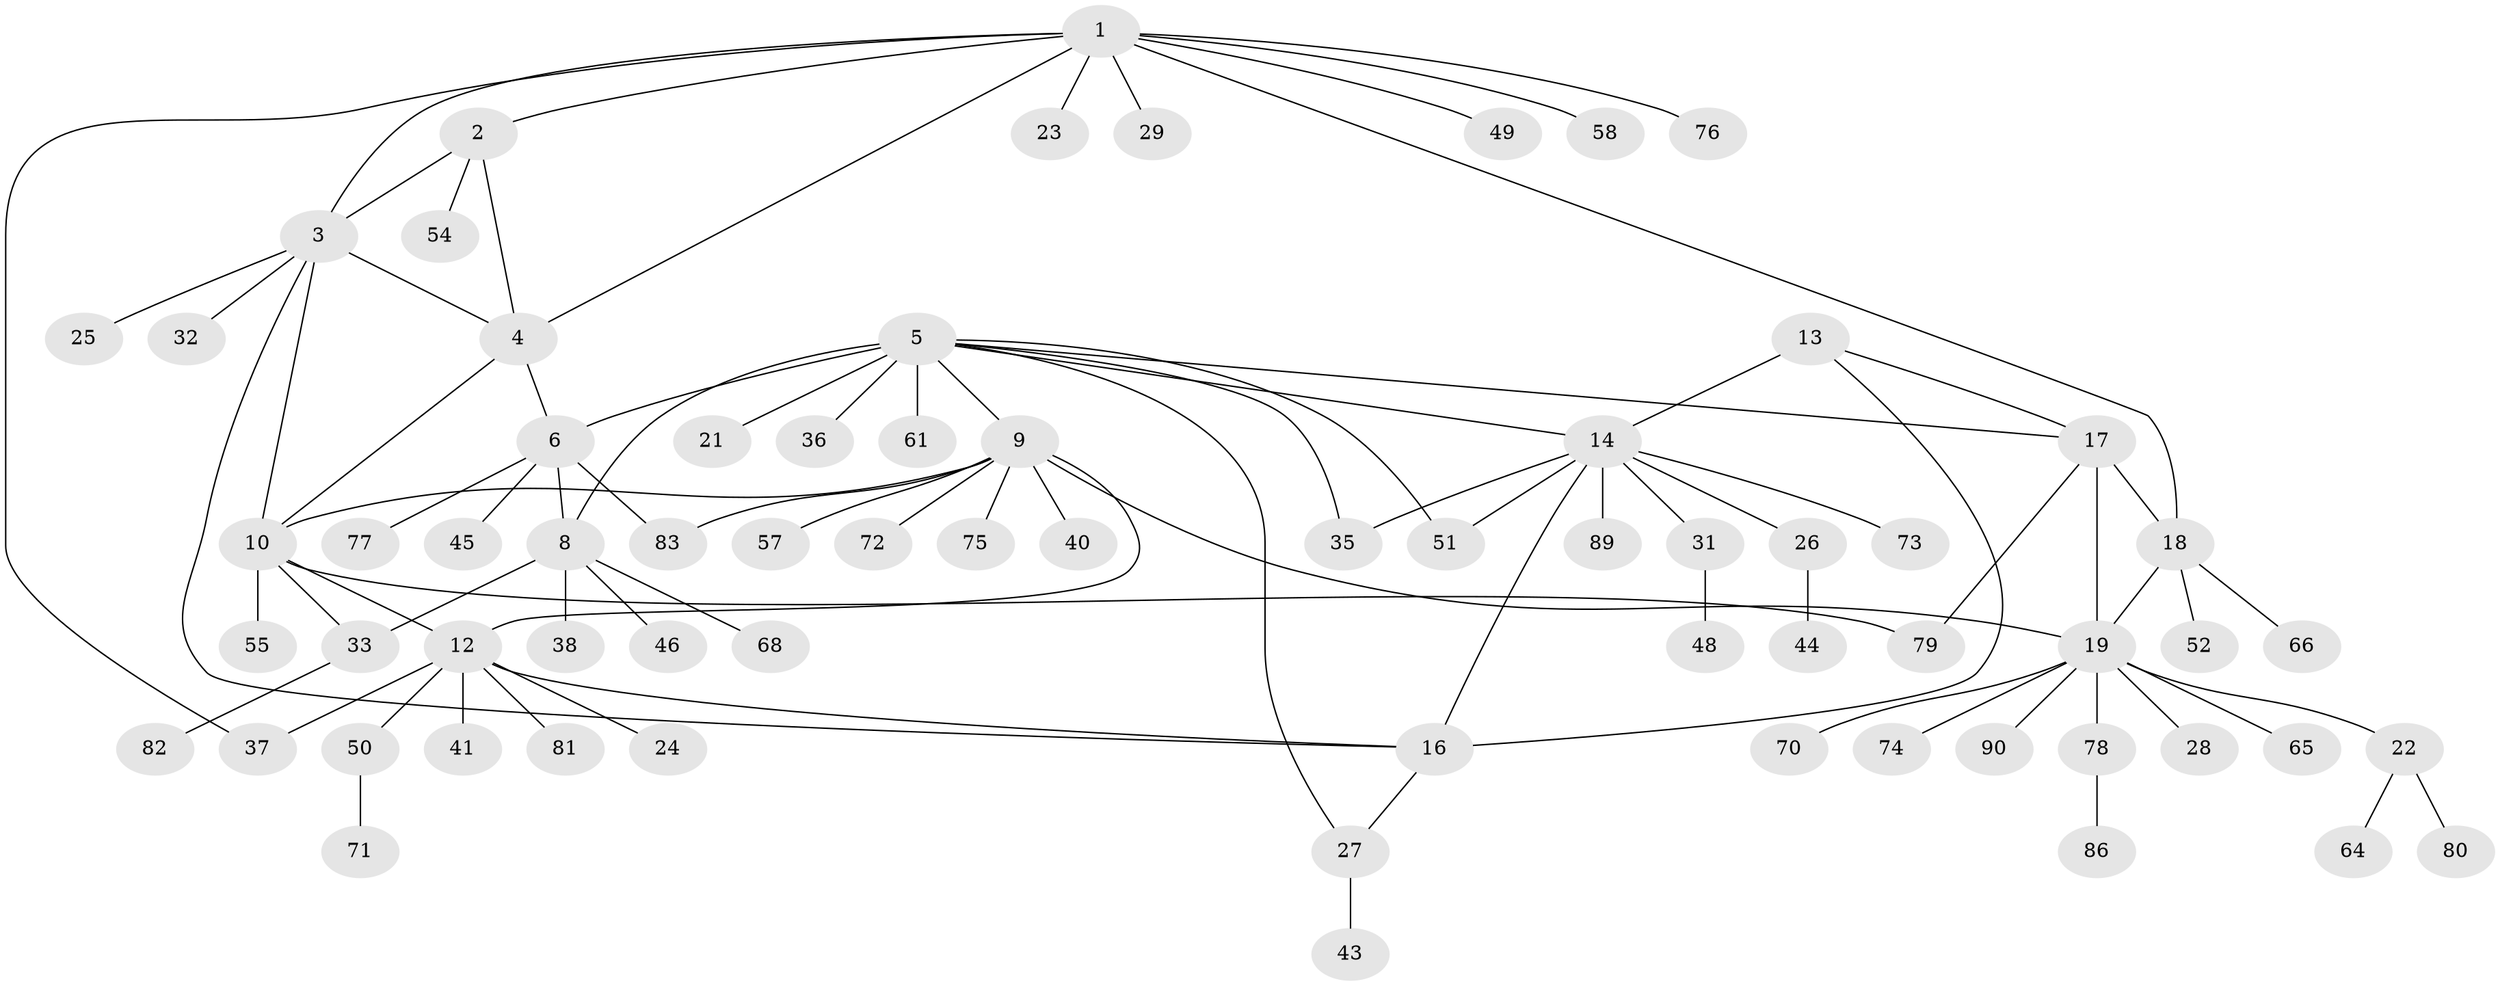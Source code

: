 // original degree distribution, {11: 0.011111111111111112, 5: 0.03333333333333333, 7: 0.044444444444444446, 6: 0.06666666666666667, 9: 0.022222222222222223, 8: 0.022222222222222223, 3: 0.05555555555555555, 12: 0.011111111111111112, 1: 0.5222222222222223, 2: 0.2111111111111111}
// Generated by graph-tools (version 1.1) at 2025/11/02/27/25 16:11:33]
// undirected, 69 vertices, 89 edges
graph export_dot {
graph [start="1"]
  node [color=gray90,style=filled];
  1 [super="+69"];
  2 [super="+87"];
  3 [super="+39"];
  4 [super="+63"];
  5 [super="+7"];
  6 [super="+59"];
  8 [super="+34"];
  9 [super="+11"];
  10;
  12 [super="+42"];
  13 [super="+84"];
  14 [super="+15"];
  16;
  17 [super="+20"];
  18 [super="+47"];
  19 [super="+30"];
  21;
  22 [super="+53"];
  23;
  24;
  25;
  26;
  27 [super="+62"];
  28 [super="+56"];
  29;
  31;
  32;
  33 [super="+67"];
  35;
  36;
  37;
  38;
  40;
  41;
  43;
  44;
  45;
  46;
  48;
  49;
  50 [super="+60"];
  51;
  52;
  54;
  55;
  57;
  58;
  61;
  64;
  65;
  66;
  68;
  70;
  71;
  72;
  73;
  74;
  75;
  76;
  77 [super="+85"];
  78;
  79 [super="+88"];
  80;
  81;
  82;
  83;
  86;
  89;
  90;
  1 -- 2;
  1 -- 3;
  1 -- 4;
  1 -- 18;
  1 -- 23;
  1 -- 29;
  1 -- 37;
  1 -- 49;
  1 -- 58;
  1 -- 76;
  2 -- 3;
  2 -- 4;
  2 -- 54;
  3 -- 4;
  3 -- 16;
  3 -- 25;
  3 -- 32;
  3 -- 10;
  4 -- 6;
  4 -- 10;
  5 -- 6 [weight=2];
  5 -- 8 [weight=2];
  5 -- 21;
  5 -- 27;
  5 -- 36;
  5 -- 51;
  5 -- 61;
  5 -- 9;
  5 -- 35;
  5 -- 14;
  5 -- 17;
  6 -- 8;
  6 -- 45;
  6 -- 77;
  6 -- 83;
  8 -- 33;
  8 -- 38;
  8 -- 68;
  8 -- 46;
  9 -- 10 [weight=2];
  9 -- 12 [weight=2];
  9 -- 19;
  9 -- 57;
  9 -- 72;
  9 -- 75;
  9 -- 83;
  9 -- 40;
  10 -- 12;
  10 -- 55;
  10 -- 79;
  10 -- 33;
  12 -- 16;
  12 -- 24;
  12 -- 41;
  12 -- 50;
  12 -- 81;
  12 -- 37;
  13 -- 14 [weight=2];
  13 -- 16;
  13 -- 17;
  14 -- 16 [weight=2];
  14 -- 26;
  14 -- 89;
  14 -- 35;
  14 -- 51;
  14 -- 73;
  14 -- 31;
  16 -- 27;
  17 -- 18 [weight=2];
  17 -- 19 [weight=2];
  17 -- 79;
  18 -- 19;
  18 -- 52;
  18 -- 66;
  19 -- 22;
  19 -- 28;
  19 -- 65;
  19 -- 70;
  19 -- 74;
  19 -- 78;
  19 -- 90;
  22 -- 64;
  22 -- 80;
  26 -- 44;
  27 -- 43;
  31 -- 48;
  33 -- 82;
  50 -- 71;
  78 -- 86;
}
